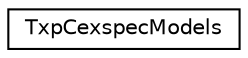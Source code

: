 digraph "Graphical Class Hierarchy"
{
  edge [fontname="Helvetica",fontsize="10",labelfontname="Helvetica",labelfontsize="10"];
  node [fontname="Helvetica",fontsize="10",shape=record];
  rankdir="LR";
  Node0 [label="TxpCexspecModels",height=0.2,width=0.4,color="black", fillcolor="white", style="filled",URL="$classkaldi_1_1TxpCexspecModels.html"];
}
